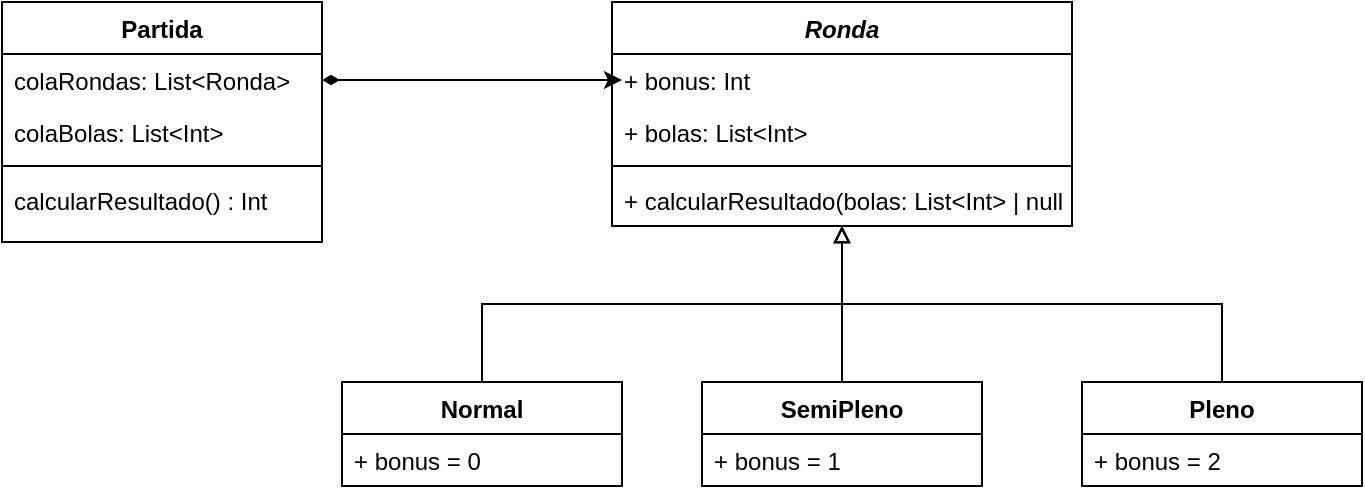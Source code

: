 <mxfile version="16.5.1" type="device"><diagram id="C5RBs43oDa-KdzZeNtuy" name="Page-1"><mxGraphModel dx="824" dy="524" grid="1" gridSize="10" guides="1" tooltips="1" connect="1" arrows="1" fold="1" page="1" pageScale="1" pageWidth="827" pageHeight="1169" math="0" shadow="0"><root><mxCell id="WIyWlLk6GJQsqaUBKTNV-0"/><mxCell id="WIyWlLk6GJQsqaUBKTNV-1" parent="WIyWlLk6GJQsqaUBKTNV-0"/><mxCell id="zkfFHV4jXpPFQw0GAbJ--0" value="Partida" style="swimlane;fontStyle=1;align=center;verticalAlign=top;childLayout=stackLayout;horizontal=1;startSize=26;horizontalStack=0;resizeParent=1;resizeLast=0;collapsible=1;marginBottom=0;rounded=0;shadow=0;strokeWidth=1;" parent="WIyWlLk6GJQsqaUBKTNV-1" vertex="1"><mxGeometry x="220" y="120" width="160" height="120" as="geometry"><mxRectangle x="230" y="140" width="160" height="26" as="alternateBounds"/></mxGeometry></mxCell><mxCell id="zkfFHV4jXpPFQw0GAbJ--1" value="colaRondas: List&lt;Ronda&gt;" style="text;align=left;verticalAlign=top;spacingLeft=4;spacingRight=4;overflow=hidden;rotatable=0;points=[[0,0.5],[1,0.5]];portConstraint=eastwest;" parent="zkfFHV4jXpPFQw0GAbJ--0" vertex="1"><mxGeometry y="26" width="160" height="26" as="geometry"/></mxCell><mxCell id="zkfFHV4jXpPFQw0GAbJ--2" value="colaBolas: List&lt;Int&gt;" style="text;align=left;verticalAlign=top;spacingLeft=4;spacingRight=4;overflow=hidden;rotatable=0;points=[[0,0.5],[1,0.5]];portConstraint=eastwest;rounded=0;shadow=0;html=0;" parent="zkfFHV4jXpPFQw0GAbJ--0" vertex="1"><mxGeometry y="52" width="160" height="26" as="geometry"/></mxCell><mxCell id="zkfFHV4jXpPFQw0GAbJ--4" value="" style="line;html=1;strokeWidth=1;align=left;verticalAlign=middle;spacingTop=-1;spacingLeft=3;spacingRight=3;rotatable=0;labelPosition=right;points=[];portConstraint=eastwest;" parent="zkfFHV4jXpPFQw0GAbJ--0" vertex="1"><mxGeometry y="78" width="160" height="8" as="geometry"/></mxCell><mxCell id="zkfFHV4jXpPFQw0GAbJ--5" value="calcularResultado() : Int" style="text;align=left;verticalAlign=top;spacingLeft=4;spacingRight=4;overflow=hidden;rotatable=0;points=[[0,0.5],[1,0.5]];portConstraint=eastwest;" parent="zkfFHV4jXpPFQw0GAbJ--0" vertex="1"><mxGeometry y="86" width="160" height="26" as="geometry"/></mxCell><mxCell id="CiLSFfSyNsoV4lhSw14F-4" value="Ronda" style="swimlane;fontStyle=3;align=center;verticalAlign=top;childLayout=stackLayout;horizontal=1;startSize=26;horizontalStack=0;resizeParent=1;resizeParentMax=0;resizeLast=0;collapsible=1;marginBottom=0;" parent="WIyWlLk6GJQsqaUBKTNV-1" vertex="1"><mxGeometry x="525" y="120" width="230" height="112" as="geometry"/></mxCell><mxCell id="CiLSFfSyNsoV4lhSw14F-5" value="+ bonus: Int" style="text;strokeColor=none;fillColor=none;align=left;verticalAlign=top;spacingLeft=4;spacingRight=4;overflow=hidden;rotatable=0;points=[[0,0.5],[1,0.5]];portConstraint=eastwest;" parent="CiLSFfSyNsoV4lhSw14F-4" vertex="1"><mxGeometry y="26" width="230" height="26" as="geometry"/></mxCell><mxCell id="CiLSFfSyNsoV4lhSw14F-10" value="+ bolas: List&lt;Int&gt;" style="text;strokeColor=none;fillColor=none;align=left;verticalAlign=top;spacingLeft=4;spacingRight=4;overflow=hidden;rotatable=0;points=[[0,0.5],[1,0.5]];portConstraint=eastwest;" parent="CiLSFfSyNsoV4lhSw14F-4" vertex="1"><mxGeometry y="52" width="230" height="26" as="geometry"/></mxCell><mxCell id="CiLSFfSyNsoV4lhSw14F-6" value="" style="line;strokeWidth=1;fillColor=none;align=left;verticalAlign=middle;spacingTop=-1;spacingLeft=3;spacingRight=3;rotatable=0;labelPosition=right;points=[];portConstraint=eastwest;" parent="CiLSFfSyNsoV4lhSw14F-4" vertex="1"><mxGeometry y="78" width="230" height="8" as="geometry"/></mxCell><mxCell id="CiLSFfSyNsoV4lhSw14F-7" value="+ calcularResultado(bolas: List&lt;Int&gt; | null)" style="text;strokeColor=none;fillColor=none;align=left;verticalAlign=top;spacingLeft=4;spacingRight=4;overflow=hidden;rotatable=0;points=[[0,0.5],[1,0.5]];portConstraint=eastwest;fontStyle=0" parent="CiLSFfSyNsoV4lhSw14F-4" vertex="1"><mxGeometry y="86" width="230" height="26" as="geometry"/></mxCell><mxCell id="CiLSFfSyNsoV4lhSw14F-8" style="edgeStyle=orthogonalEdgeStyle;rounded=0;orthogonalLoop=1;jettySize=auto;html=1;exitX=1;exitY=0.5;exitDx=0;exitDy=0;startArrow=diamondThin;startFill=1;" parent="WIyWlLk6GJQsqaUBKTNV-1" source="zkfFHV4jXpPFQw0GAbJ--1" edge="1"><mxGeometry relative="1" as="geometry"><mxPoint x="530" y="159" as="targetPoint"/><Array as="points"><mxPoint x="530" y="159"/></Array></mxGeometry></mxCell><mxCell id="CiLSFfSyNsoV4lhSw14F-28" style="edgeStyle=orthogonalEdgeStyle;rounded=0;orthogonalLoop=1;jettySize=auto;html=1;exitX=0.5;exitY=0;exitDx=0;exitDy=0;startArrow=none;startFill=0;endArrow=block;endFill=0;" parent="WIyWlLk6GJQsqaUBKTNV-1" source="CiLSFfSyNsoV4lhSw14F-19" target="CiLSFfSyNsoV4lhSw14F-4" edge="1"><mxGeometry relative="1" as="geometry"/></mxCell><mxCell id="CiLSFfSyNsoV4lhSw14F-19" value="Normal" style="swimlane;fontStyle=1;childLayout=stackLayout;horizontal=1;startSize=26;fillColor=none;horizontalStack=0;resizeParent=1;resizeParentMax=0;resizeLast=0;collapsible=1;marginBottom=0;" parent="WIyWlLk6GJQsqaUBKTNV-1" vertex="1"><mxGeometry x="390" y="310" width="140" height="52" as="geometry"/></mxCell><mxCell id="CiLSFfSyNsoV4lhSw14F-20" value="+ bonus = 0" style="text;strokeColor=none;fillColor=none;align=left;verticalAlign=top;spacingLeft=4;spacingRight=4;overflow=hidden;rotatable=0;points=[[0,0.5],[1,0.5]];portConstraint=eastwest;" parent="CiLSFfSyNsoV4lhSw14F-19" vertex="1"><mxGeometry y="26" width="140" height="26" as="geometry"/></mxCell><mxCell id="CiLSFfSyNsoV4lhSw14F-33" style="edgeStyle=orthogonalEdgeStyle;rounded=0;orthogonalLoop=1;jettySize=auto;html=1;exitX=0.5;exitY=0;exitDx=0;exitDy=0;startArrow=none;startFill=0;endArrow=block;endFill=0;" parent="WIyWlLk6GJQsqaUBKTNV-1" source="CiLSFfSyNsoV4lhSw14F-23" target="CiLSFfSyNsoV4lhSw14F-4" edge="1"><mxGeometry relative="1" as="geometry"/></mxCell><mxCell id="CiLSFfSyNsoV4lhSw14F-23" value="SemiPleno" style="swimlane;fontStyle=1;childLayout=stackLayout;horizontal=1;startSize=26;fillColor=none;horizontalStack=0;resizeParent=1;resizeParentMax=0;resizeLast=0;collapsible=1;marginBottom=0;" parent="WIyWlLk6GJQsqaUBKTNV-1" vertex="1"><mxGeometry x="570" y="310" width="140" height="52" as="geometry"/></mxCell><mxCell id="CiLSFfSyNsoV4lhSw14F-24" value="+ bonus = 1" style="text;strokeColor=none;fillColor=none;align=left;verticalAlign=top;spacingLeft=4;spacingRight=4;overflow=hidden;rotatable=0;points=[[0,0.5],[1,0.5]];portConstraint=eastwest;" parent="CiLSFfSyNsoV4lhSw14F-23" vertex="1"><mxGeometry y="26" width="140" height="26" as="geometry"/></mxCell><mxCell id="CiLSFfSyNsoV4lhSw14F-31" style="edgeStyle=orthogonalEdgeStyle;rounded=0;orthogonalLoop=1;jettySize=auto;html=1;exitX=0.5;exitY=0;exitDx=0;exitDy=0;startArrow=none;startFill=0;endArrow=block;endFill=0;" parent="WIyWlLk6GJQsqaUBKTNV-1" source="CiLSFfSyNsoV4lhSw14F-25" target="CiLSFfSyNsoV4lhSw14F-4" edge="1"><mxGeometry relative="1" as="geometry"/></mxCell><mxCell id="CiLSFfSyNsoV4lhSw14F-25" value="Pleno" style="swimlane;fontStyle=1;childLayout=stackLayout;horizontal=1;startSize=26;fillColor=none;horizontalStack=0;resizeParent=1;resizeParentMax=0;resizeLast=0;collapsible=1;marginBottom=0;" parent="WIyWlLk6GJQsqaUBKTNV-1" vertex="1"><mxGeometry x="760" y="310" width="140" height="52" as="geometry"/></mxCell><mxCell id="CiLSFfSyNsoV4lhSw14F-26" value="+ bonus = 2" style="text;strokeColor=none;fillColor=none;align=left;verticalAlign=top;spacingLeft=4;spacingRight=4;overflow=hidden;rotatable=0;points=[[0,0.5],[1,0.5]];portConstraint=eastwest;" parent="CiLSFfSyNsoV4lhSw14F-25" vertex="1"><mxGeometry y="26" width="140" height="26" as="geometry"/></mxCell></root></mxGraphModel></diagram></mxfile>